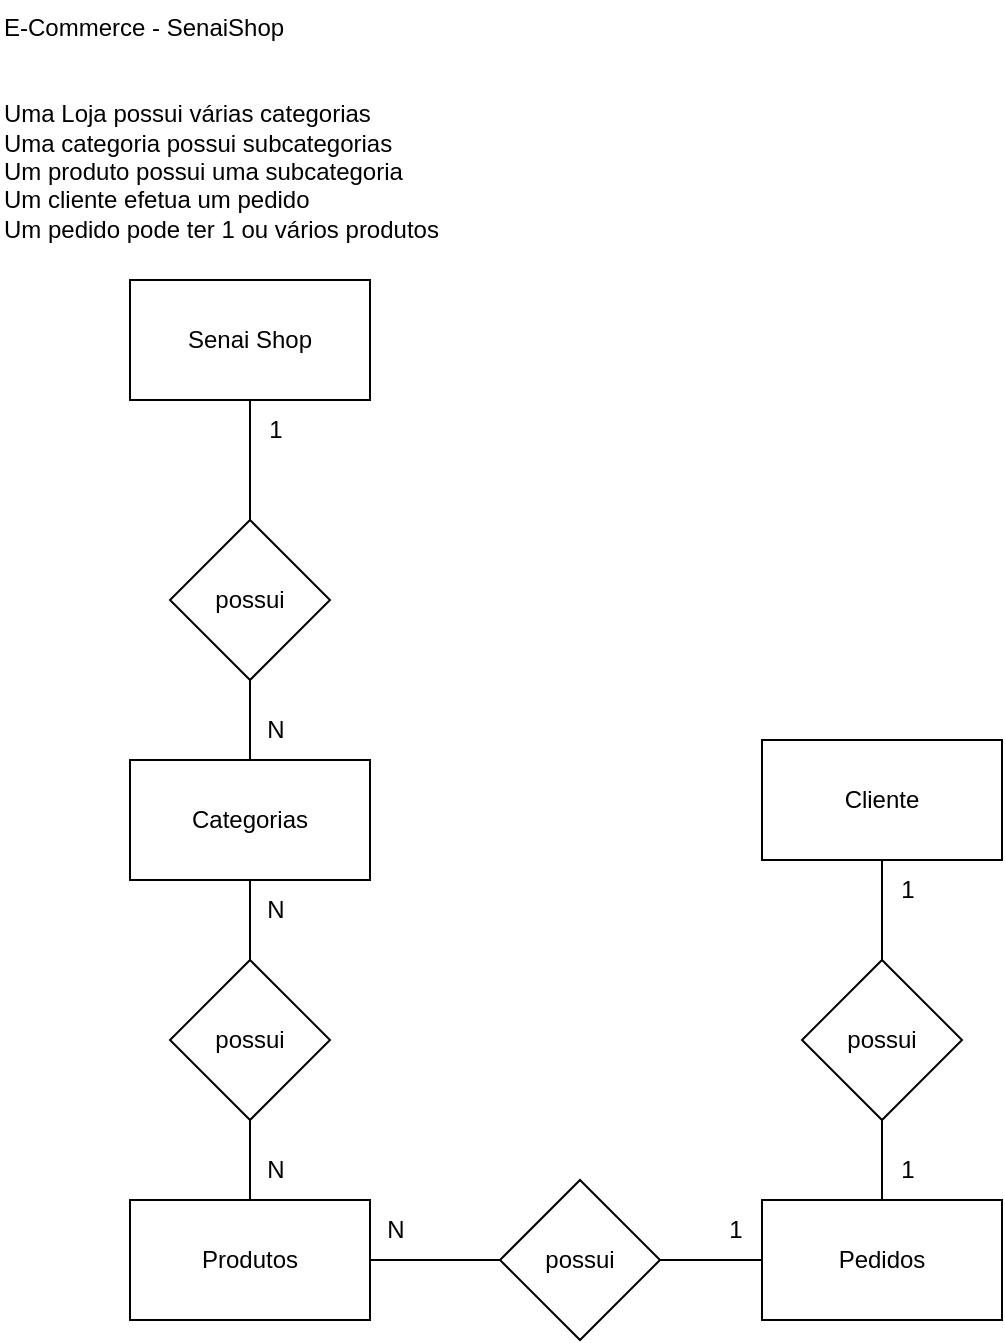<mxfile version="21.6.5" type="device">
  <diagram name="Página-1" id="VTCG7qT2dmFnGmBMgcL-">
    <mxGraphModel dx="874" dy="478" grid="1" gridSize="10" guides="1" tooltips="1" connect="1" arrows="1" fold="1" page="1" pageScale="1" pageWidth="827" pageHeight="1169" math="0" shadow="0">
      <root>
        <mxCell id="0" />
        <mxCell id="1" parent="0" />
        <mxCell id="jDjvd0wS-UU6e7tY1u6z-1" value="E-Commerce - SenaiShop&#xa;&#xa;&#xa;Uma Loja possui várias categorias&#xa;Uma categoria possui subcategorias&#xa;Um produto possui uma subcategoria&#xa;Um cliente efetua um pedido&#xa;Um pedido pode ter 1 ou vários produtos" style="text;whiteSpace=wrap;" vertex="1" parent="1">
          <mxGeometry x="289" width="250" height="140" as="geometry" />
        </mxCell>
        <mxCell id="jDjvd0wS-UU6e7tY1u6z-18" style="edgeStyle=orthogonalEdgeStyle;rounded=0;orthogonalLoop=1;jettySize=auto;html=1;entryX=0.5;entryY=0;entryDx=0;entryDy=0;endArrow=none;endFill=0;" edge="1" parent="1" source="jDjvd0wS-UU6e7tY1u6z-2" target="jDjvd0wS-UU6e7tY1u6z-3">
          <mxGeometry relative="1" as="geometry" />
        </mxCell>
        <mxCell id="jDjvd0wS-UU6e7tY1u6z-2" value="Senai Shop" style="rounded=0;whiteSpace=wrap;html=1;" vertex="1" parent="1">
          <mxGeometry x="354" y="140" width="120" height="60" as="geometry" />
        </mxCell>
        <mxCell id="jDjvd0wS-UU6e7tY1u6z-17" style="edgeStyle=orthogonalEdgeStyle;rounded=0;orthogonalLoop=1;jettySize=auto;html=1;entryX=0.5;entryY=0;entryDx=0;entryDy=0;endArrow=none;endFill=0;" edge="1" parent="1" source="jDjvd0wS-UU6e7tY1u6z-3" target="jDjvd0wS-UU6e7tY1u6z-4">
          <mxGeometry relative="1" as="geometry" />
        </mxCell>
        <mxCell id="jDjvd0wS-UU6e7tY1u6z-3" value="possui" style="rhombus;whiteSpace=wrap;html=1;" vertex="1" parent="1">
          <mxGeometry x="374" y="260" width="80" height="80" as="geometry" />
        </mxCell>
        <mxCell id="jDjvd0wS-UU6e7tY1u6z-16" style="edgeStyle=orthogonalEdgeStyle;rounded=0;orthogonalLoop=1;jettySize=auto;html=1;entryX=0.5;entryY=0;entryDx=0;entryDy=0;endArrow=none;endFill=0;" edge="1" parent="1" source="jDjvd0wS-UU6e7tY1u6z-4" target="jDjvd0wS-UU6e7tY1u6z-5">
          <mxGeometry relative="1" as="geometry" />
        </mxCell>
        <mxCell id="jDjvd0wS-UU6e7tY1u6z-4" value="Categorias" style="rounded=0;whiteSpace=wrap;html=1;" vertex="1" parent="1">
          <mxGeometry x="354" y="380" width="120" height="60" as="geometry" />
        </mxCell>
        <mxCell id="jDjvd0wS-UU6e7tY1u6z-15" style="edgeStyle=orthogonalEdgeStyle;rounded=0;orthogonalLoop=1;jettySize=auto;html=1;entryX=0.5;entryY=0;entryDx=0;entryDy=0;endArrow=none;endFill=0;" edge="1" parent="1" source="jDjvd0wS-UU6e7tY1u6z-5" target="jDjvd0wS-UU6e7tY1u6z-6">
          <mxGeometry relative="1" as="geometry" />
        </mxCell>
        <mxCell id="jDjvd0wS-UU6e7tY1u6z-5" value="possui" style="rhombus;whiteSpace=wrap;html=1;" vertex="1" parent="1">
          <mxGeometry x="374" y="480" width="80" height="80" as="geometry" />
        </mxCell>
        <mxCell id="jDjvd0wS-UU6e7tY1u6z-6" value="Produtos" style="rounded=0;whiteSpace=wrap;html=1;" vertex="1" parent="1">
          <mxGeometry x="354" y="600" width="120" height="60" as="geometry" />
        </mxCell>
        <mxCell id="jDjvd0wS-UU6e7tY1u6z-14" style="edgeStyle=orthogonalEdgeStyle;rounded=0;orthogonalLoop=1;jettySize=auto;html=1;entryX=1;entryY=0.5;entryDx=0;entryDy=0;endArrow=none;endFill=0;" edge="1" parent="1" source="jDjvd0wS-UU6e7tY1u6z-7" target="jDjvd0wS-UU6e7tY1u6z-6">
          <mxGeometry relative="1" as="geometry" />
        </mxCell>
        <mxCell id="jDjvd0wS-UU6e7tY1u6z-7" value="possui" style="rhombus;whiteSpace=wrap;html=1;" vertex="1" parent="1">
          <mxGeometry x="539" y="590" width="80" height="80" as="geometry" />
        </mxCell>
        <mxCell id="jDjvd0wS-UU6e7tY1u6z-13" style="edgeStyle=orthogonalEdgeStyle;rounded=0;orthogonalLoop=1;jettySize=auto;html=1;entryX=1;entryY=0.5;entryDx=0;entryDy=0;endArrow=none;endFill=0;" edge="1" parent="1" source="jDjvd0wS-UU6e7tY1u6z-8" target="jDjvd0wS-UU6e7tY1u6z-7">
          <mxGeometry relative="1" as="geometry" />
        </mxCell>
        <mxCell id="jDjvd0wS-UU6e7tY1u6z-8" value="Pedidos" style="rounded=0;whiteSpace=wrap;html=1;" vertex="1" parent="1">
          <mxGeometry x="670" y="600" width="120" height="60" as="geometry" />
        </mxCell>
        <mxCell id="jDjvd0wS-UU6e7tY1u6z-12" style="edgeStyle=orthogonalEdgeStyle;rounded=0;orthogonalLoop=1;jettySize=auto;html=1;entryX=0.5;entryY=0;entryDx=0;entryDy=0;endArrow=none;endFill=0;" edge="1" parent="1" source="jDjvd0wS-UU6e7tY1u6z-9" target="jDjvd0wS-UU6e7tY1u6z-8">
          <mxGeometry relative="1" as="geometry" />
        </mxCell>
        <mxCell id="jDjvd0wS-UU6e7tY1u6z-9" value="possui" style="rhombus;whiteSpace=wrap;html=1;" vertex="1" parent="1">
          <mxGeometry x="690" y="480" width="80" height="80" as="geometry" />
        </mxCell>
        <mxCell id="jDjvd0wS-UU6e7tY1u6z-11" style="edgeStyle=orthogonalEdgeStyle;rounded=0;orthogonalLoop=1;jettySize=auto;html=1;entryX=0.5;entryY=0;entryDx=0;entryDy=0;endArrow=none;endFill=0;" edge="1" parent="1" source="jDjvd0wS-UU6e7tY1u6z-10" target="jDjvd0wS-UU6e7tY1u6z-9">
          <mxGeometry relative="1" as="geometry" />
        </mxCell>
        <mxCell id="jDjvd0wS-UU6e7tY1u6z-10" value="Cliente" style="rounded=0;whiteSpace=wrap;html=1;" vertex="1" parent="1">
          <mxGeometry x="670" y="370" width="120" height="60" as="geometry" />
        </mxCell>
        <mxCell id="jDjvd0wS-UU6e7tY1u6z-19" value="1" style="text;html=1;strokeColor=none;fillColor=none;align=center;verticalAlign=middle;whiteSpace=wrap;rounded=0;" vertex="1" parent="1">
          <mxGeometry x="414" y="200" width="26" height="30" as="geometry" />
        </mxCell>
        <mxCell id="jDjvd0wS-UU6e7tY1u6z-20" value="N" style="text;html=1;strokeColor=none;fillColor=none;align=center;verticalAlign=middle;whiteSpace=wrap;rounded=0;" vertex="1" parent="1">
          <mxGeometry x="414" y="350" width="26" height="30" as="geometry" />
        </mxCell>
        <mxCell id="jDjvd0wS-UU6e7tY1u6z-21" value="N" style="text;html=1;strokeColor=none;fillColor=none;align=center;verticalAlign=middle;whiteSpace=wrap;rounded=0;" vertex="1" parent="1">
          <mxGeometry x="414" y="440" width="26" height="30" as="geometry" />
        </mxCell>
        <mxCell id="jDjvd0wS-UU6e7tY1u6z-22" value="N" style="text;html=1;strokeColor=none;fillColor=none;align=center;verticalAlign=middle;whiteSpace=wrap;rounded=0;" vertex="1" parent="1">
          <mxGeometry x="414" y="570" width="26" height="30" as="geometry" />
        </mxCell>
        <mxCell id="jDjvd0wS-UU6e7tY1u6z-23" value="1" style="text;html=1;strokeColor=none;fillColor=none;align=center;verticalAlign=middle;whiteSpace=wrap;rounded=0;" vertex="1" parent="1">
          <mxGeometry x="730" y="430" width="26" height="30" as="geometry" />
        </mxCell>
        <mxCell id="jDjvd0wS-UU6e7tY1u6z-24" value="1" style="text;html=1;strokeColor=none;fillColor=none;align=center;verticalAlign=middle;whiteSpace=wrap;rounded=0;" vertex="1" parent="1">
          <mxGeometry x="730" y="570" width="26" height="30" as="geometry" />
        </mxCell>
        <mxCell id="jDjvd0wS-UU6e7tY1u6z-25" value="1" style="text;html=1;strokeColor=none;fillColor=none;align=center;verticalAlign=middle;whiteSpace=wrap;rounded=0;" vertex="1" parent="1">
          <mxGeometry x="644" y="600" width="26" height="30" as="geometry" />
        </mxCell>
        <mxCell id="jDjvd0wS-UU6e7tY1u6z-26" value="N" style="text;html=1;strokeColor=none;fillColor=none;align=center;verticalAlign=middle;whiteSpace=wrap;rounded=0;" vertex="1" parent="1">
          <mxGeometry x="474" y="600" width="26" height="30" as="geometry" />
        </mxCell>
      </root>
    </mxGraphModel>
  </diagram>
</mxfile>
